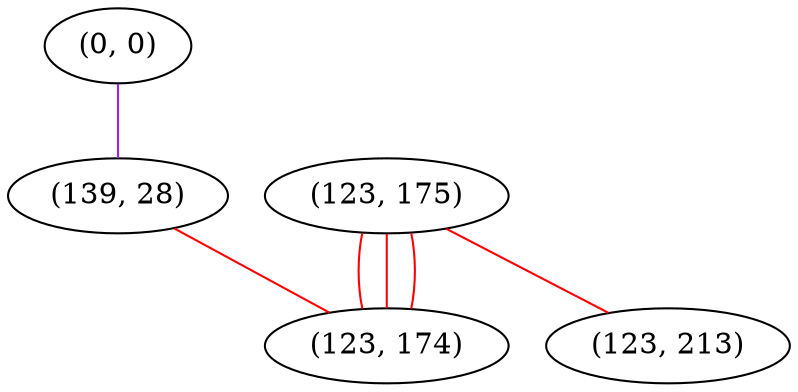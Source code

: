 graph "" {
"(123, 175)";
"(0, 0)";
"(139, 28)";
"(123, 174)";
"(123, 213)";
"(123, 175)" -- "(123, 174)"  [color=red, key=0, weight=1];
"(123, 175)" -- "(123, 174)"  [color=red, key=1, weight=1];
"(123, 175)" -- "(123, 174)"  [color=red, key=2, weight=1];
"(123, 175)" -- "(123, 213)"  [color=red, key=0, weight=1];
"(0, 0)" -- "(139, 28)"  [color=purple, key=0, weight=4];
"(139, 28)" -- "(123, 174)"  [color=red, key=0, weight=1];
}
